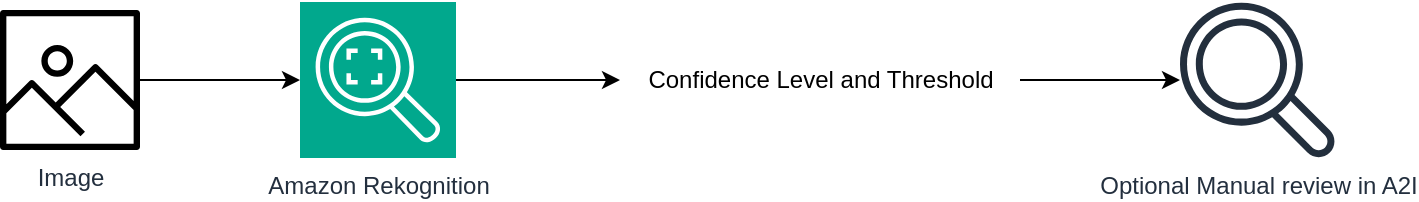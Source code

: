 <mxfile version="26.0.4">
  <diagram name="Page-1" id="3sltD8-UTv_B3VeULRe-">
    <mxGraphModel dx="1114" dy="1198" grid="1" gridSize="10" guides="1" tooltips="1" connect="1" arrows="1" fold="1" page="1" pageScale="1" pageWidth="850" pageHeight="1100" math="0" shadow="0">
      <root>
        <mxCell id="0" />
        <mxCell id="1" parent="0" />
        <mxCell id="cfKi9zkNHeyi4KkTyyHB-7" style="edgeStyle=orthogonalEdgeStyle;rounded=0;orthogonalLoop=1;jettySize=auto;html=1;" edge="1" parent="1" source="cfKi9zkNHeyi4KkTyyHB-1" target="cfKi9zkNHeyi4KkTyyHB-5">
          <mxGeometry relative="1" as="geometry" />
        </mxCell>
        <mxCell id="cfKi9zkNHeyi4KkTyyHB-1" value="Amazon Rekognition" style="sketch=0;points=[[0,0,0],[0.25,0,0],[0.5,0,0],[0.75,0,0],[1,0,0],[0,1,0],[0.25,1,0],[0.5,1,0],[0.75,1,0],[1,1,0],[0,0.25,0],[0,0.5,0],[0,0.75,0],[1,0.25,0],[1,0.5,0],[1,0.75,0]];outlineConnect=0;fontColor=#232F3E;fillColor=#01A88D;strokeColor=#ffffff;dashed=0;verticalLabelPosition=bottom;verticalAlign=top;align=center;html=1;fontSize=12;fontStyle=0;aspect=fixed;shape=mxgraph.aws4.resourceIcon;resIcon=mxgraph.aws4.rekognition_2;" vertex="1" parent="1">
          <mxGeometry x="241" y="472" width="78" height="78" as="geometry" />
        </mxCell>
        <mxCell id="cfKi9zkNHeyi4KkTyyHB-2" value="Optional Manual review in A2I" style="sketch=0;outlineConnect=0;fontColor=#232F3E;gradientColor=none;fillColor=#232F3D;strokeColor=none;dashed=0;verticalLabelPosition=bottom;verticalAlign=top;align=center;html=1;fontSize=12;fontStyle=0;aspect=fixed;pointerEvents=1;shape=mxgraph.aws4.magnifying_glass_2;" vertex="1" parent="1">
          <mxGeometry x="681" y="472" width="78" height="78" as="geometry" />
        </mxCell>
        <mxCell id="cfKi9zkNHeyi4KkTyyHB-4" style="edgeStyle=orthogonalEdgeStyle;rounded=0;orthogonalLoop=1;jettySize=auto;html=1;" edge="1" parent="1" source="cfKi9zkNHeyi4KkTyyHB-3" target="cfKi9zkNHeyi4KkTyyHB-1">
          <mxGeometry relative="1" as="geometry" />
        </mxCell>
        <mxCell id="cfKi9zkNHeyi4KkTyyHB-3" value="Image" style="sketch=0;outlineConnect=0;fontColor=#232F3E;gradientColor=none;fillColor=#000000;strokeColor=none;dashed=0;verticalLabelPosition=bottom;verticalAlign=top;align=center;html=1;fontSize=12;fontStyle=0;aspect=fixed;pointerEvents=1;shape=mxgraph.aws4.container_registry_image;" vertex="1" parent="1">
          <mxGeometry x="91" y="476" width="70" height="70" as="geometry" />
        </mxCell>
        <mxCell id="cfKi9zkNHeyi4KkTyyHB-8" style="edgeStyle=orthogonalEdgeStyle;rounded=0;orthogonalLoop=1;jettySize=auto;html=1;" edge="1" parent="1" source="cfKi9zkNHeyi4KkTyyHB-5" target="cfKi9zkNHeyi4KkTyyHB-2">
          <mxGeometry relative="1" as="geometry" />
        </mxCell>
        <mxCell id="cfKi9zkNHeyi4KkTyyHB-5" value="Confidence Level and Threshold" style="text;html=1;align=center;verticalAlign=middle;resizable=0;points=[];autosize=1;strokeColor=none;fillColor=none;" vertex="1" parent="1">
          <mxGeometry x="401" y="496" width="200" height="30" as="geometry" />
        </mxCell>
      </root>
    </mxGraphModel>
  </diagram>
</mxfile>
